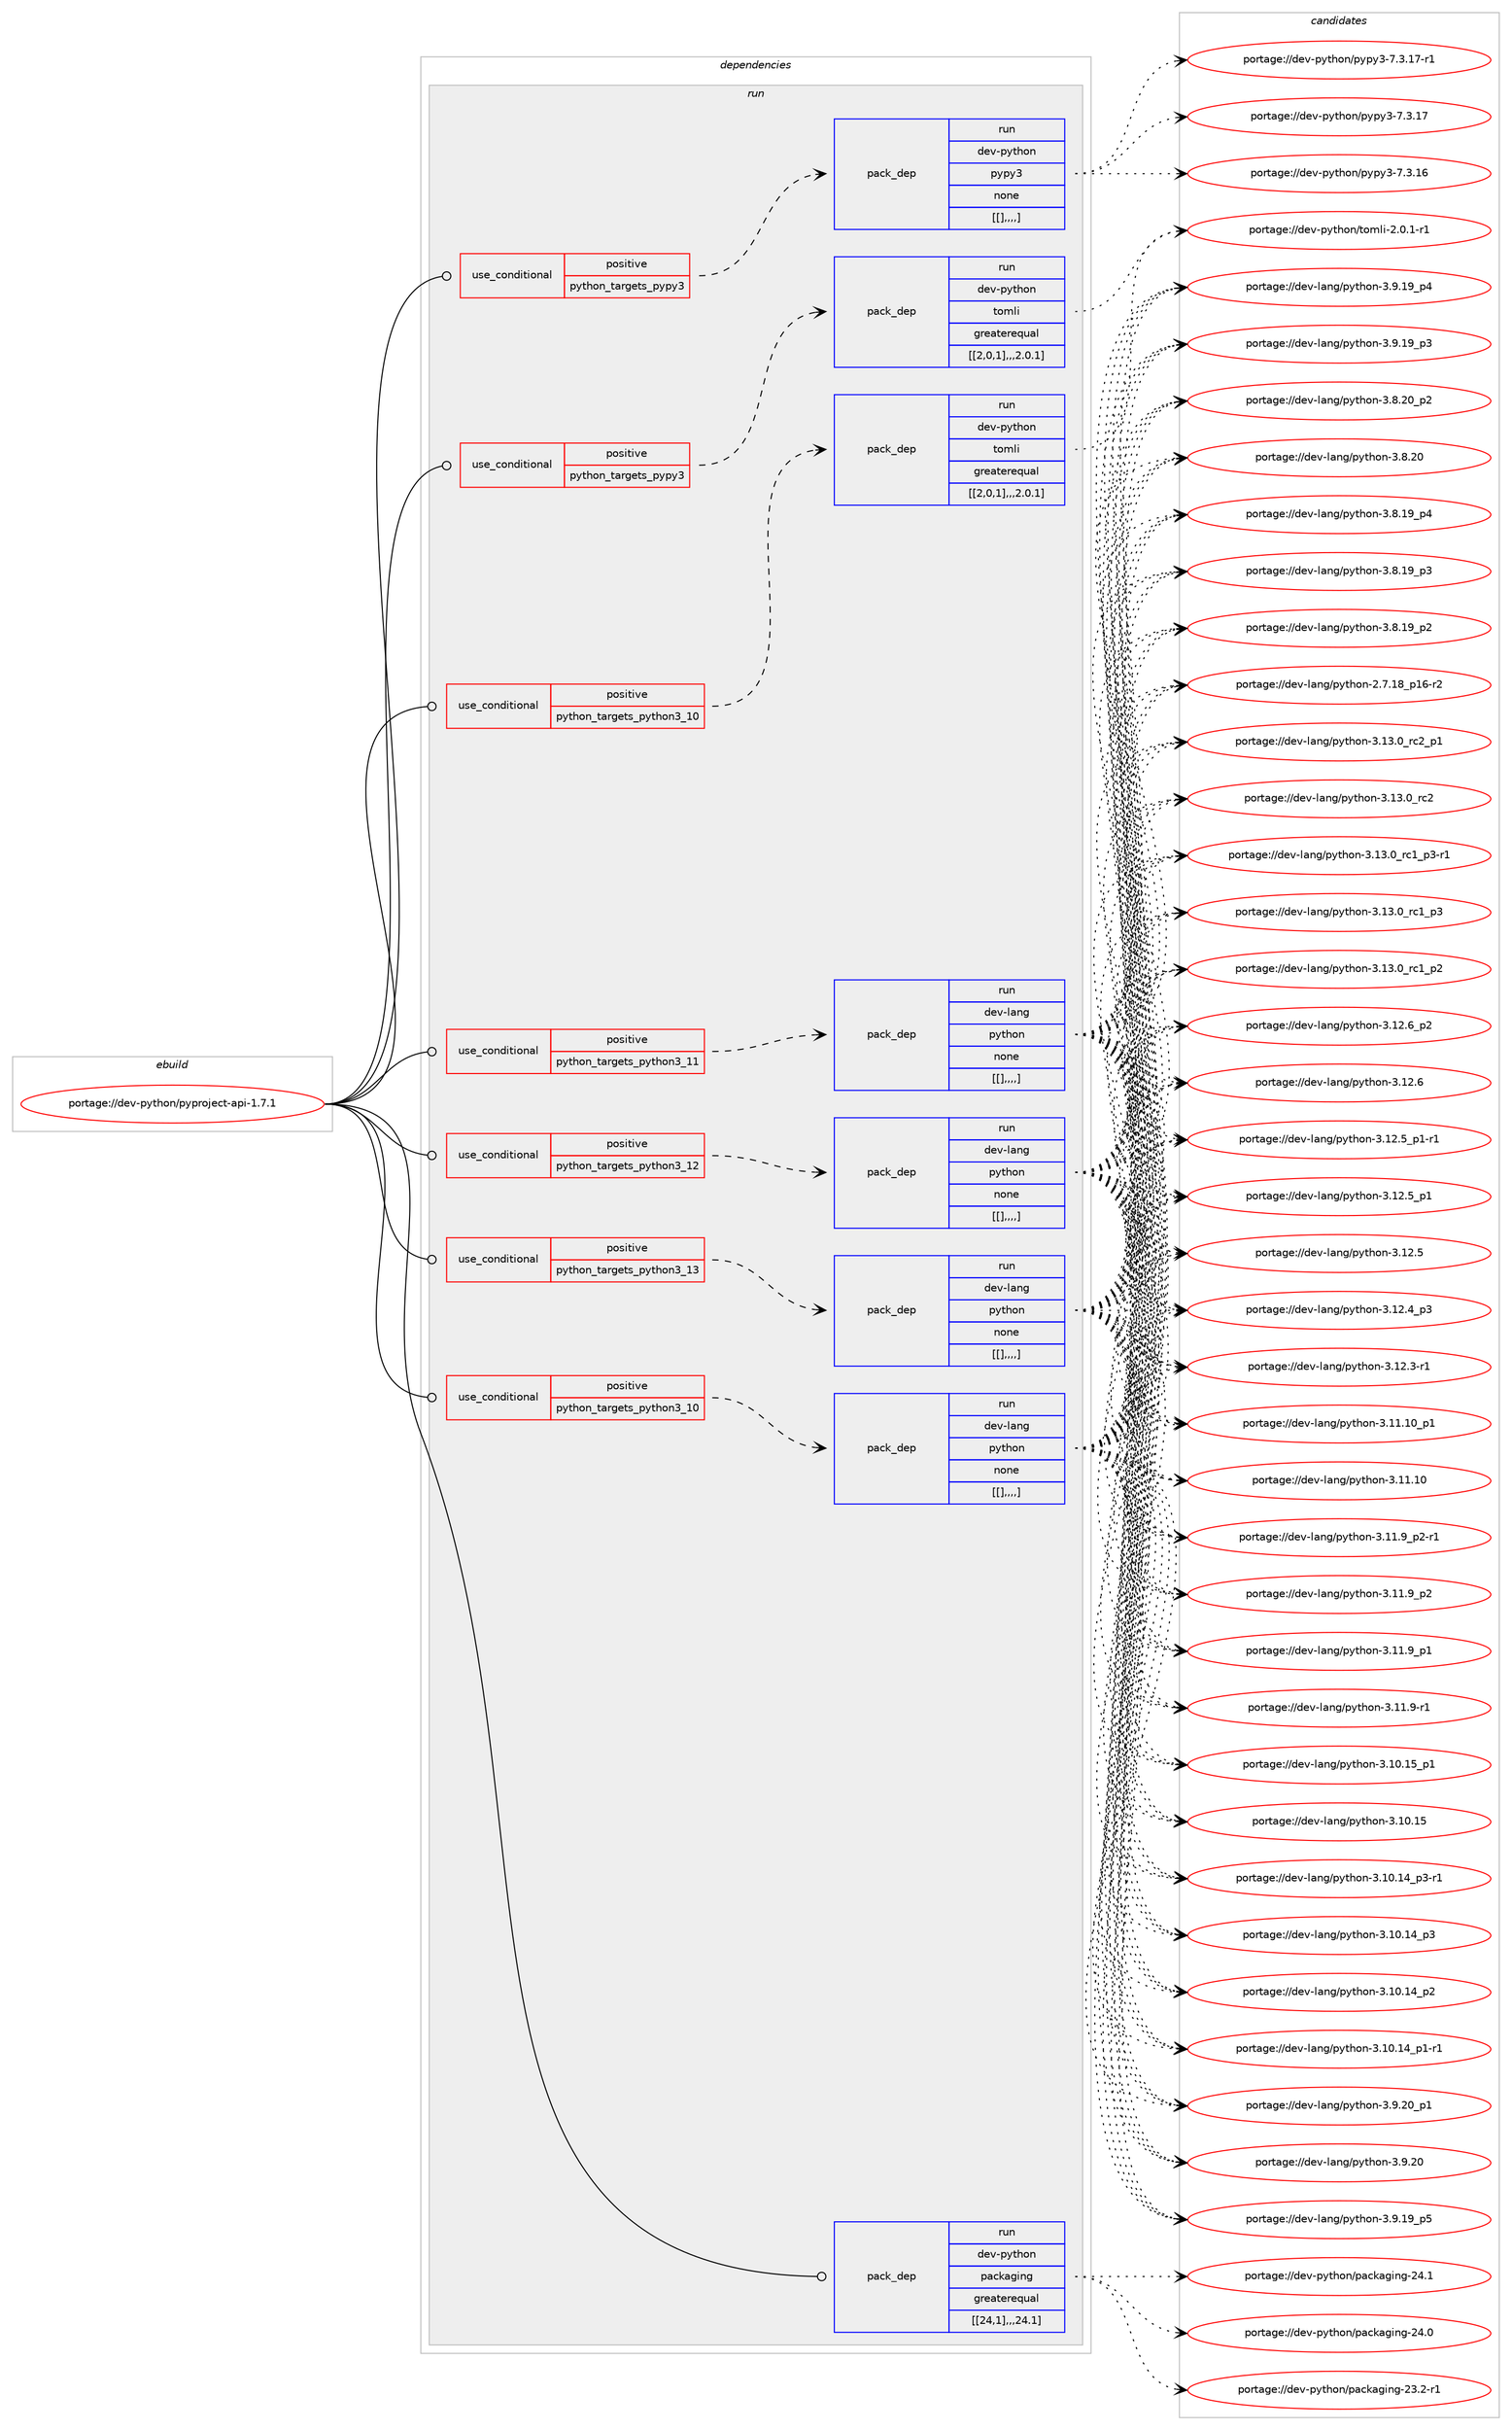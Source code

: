 digraph prolog {

# *************
# Graph options
# *************

newrank=true;
concentrate=true;
compound=true;
graph [rankdir=LR,fontname=Helvetica,fontsize=10,ranksep=1.5];#, ranksep=2.5, nodesep=0.2];
edge  [arrowhead=vee];
node  [fontname=Helvetica,fontsize=10];

# **********
# The ebuild
# **********

subgraph cluster_leftcol {
color=gray;
label=<<i>ebuild</i>>;
id [label="portage://dev-python/pyproject-api-1.7.1", color=red, width=4, href="../dev-python/pyproject-api-1.7.1.svg"];
}

# ****************
# The dependencies
# ****************

subgraph cluster_midcol {
color=gray;
label=<<i>dependencies</i>>;
subgraph cluster_compile {
fillcolor="#eeeeee";
style=filled;
label=<<i>compile</i>>;
}
subgraph cluster_compileandrun {
fillcolor="#eeeeee";
style=filled;
label=<<i>compile and run</i>>;
}
subgraph cluster_run {
fillcolor="#eeeeee";
style=filled;
label=<<i>run</i>>;
subgraph cond38870 {
dependency160300 [label=<<TABLE BORDER="0" CELLBORDER="1" CELLSPACING="0" CELLPADDING="4"><TR><TD ROWSPAN="3" CELLPADDING="10">use_conditional</TD></TR><TR><TD>positive</TD></TR><TR><TD>python_targets_pypy3</TD></TR></TABLE>>, shape=none, color=red];
subgraph pack120204 {
dependency160301 [label=<<TABLE BORDER="0" CELLBORDER="1" CELLSPACING="0" CELLPADDING="4" WIDTH="220"><TR><TD ROWSPAN="6" CELLPADDING="30">pack_dep</TD></TR><TR><TD WIDTH="110">run</TD></TR><TR><TD>dev-python</TD></TR><TR><TD>pypy3</TD></TR><TR><TD>none</TD></TR><TR><TD>[[],,,,]</TD></TR></TABLE>>, shape=none, color=blue];
}
dependency160300:e -> dependency160301:w [weight=20,style="dashed",arrowhead="vee"];
}
id:e -> dependency160300:w [weight=20,style="solid",arrowhead="odot"];
subgraph cond38871 {
dependency160302 [label=<<TABLE BORDER="0" CELLBORDER="1" CELLSPACING="0" CELLPADDING="4"><TR><TD ROWSPAN="3" CELLPADDING="10">use_conditional</TD></TR><TR><TD>positive</TD></TR><TR><TD>python_targets_pypy3</TD></TR></TABLE>>, shape=none, color=red];
subgraph pack120205 {
dependency160303 [label=<<TABLE BORDER="0" CELLBORDER="1" CELLSPACING="0" CELLPADDING="4" WIDTH="220"><TR><TD ROWSPAN="6" CELLPADDING="30">pack_dep</TD></TR><TR><TD WIDTH="110">run</TD></TR><TR><TD>dev-python</TD></TR><TR><TD>tomli</TD></TR><TR><TD>greaterequal</TD></TR><TR><TD>[[2,0,1],,,2.0.1]</TD></TR></TABLE>>, shape=none, color=blue];
}
dependency160302:e -> dependency160303:w [weight=20,style="dashed",arrowhead="vee"];
}
id:e -> dependency160302:w [weight=20,style="solid",arrowhead="odot"];
subgraph cond38872 {
dependency160304 [label=<<TABLE BORDER="0" CELLBORDER="1" CELLSPACING="0" CELLPADDING="4"><TR><TD ROWSPAN="3" CELLPADDING="10">use_conditional</TD></TR><TR><TD>positive</TD></TR><TR><TD>python_targets_python3_10</TD></TR></TABLE>>, shape=none, color=red];
subgraph pack120206 {
dependency160305 [label=<<TABLE BORDER="0" CELLBORDER="1" CELLSPACING="0" CELLPADDING="4" WIDTH="220"><TR><TD ROWSPAN="6" CELLPADDING="30">pack_dep</TD></TR><TR><TD WIDTH="110">run</TD></TR><TR><TD>dev-lang</TD></TR><TR><TD>python</TD></TR><TR><TD>none</TD></TR><TR><TD>[[],,,,]</TD></TR></TABLE>>, shape=none, color=blue];
}
dependency160304:e -> dependency160305:w [weight=20,style="dashed",arrowhead="vee"];
}
id:e -> dependency160304:w [weight=20,style="solid",arrowhead="odot"];
subgraph cond38873 {
dependency160306 [label=<<TABLE BORDER="0" CELLBORDER="1" CELLSPACING="0" CELLPADDING="4"><TR><TD ROWSPAN="3" CELLPADDING="10">use_conditional</TD></TR><TR><TD>positive</TD></TR><TR><TD>python_targets_python3_10</TD></TR></TABLE>>, shape=none, color=red];
subgraph pack120207 {
dependency160307 [label=<<TABLE BORDER="0" CELLBORDER="1" CELLSPACING="0" CELLPADDING="4" WIDTH="220"><TR><TD ROWSPAN="6" CELLPADDING="30">pack_dep</TD></TR><TR><TD WIDTH="110">run</TD></TR><TR><TD>dev-python</TD></TR><TR><TD>tomli</TD></TR><TR><TD>greaterequal</TD></TR><TR><TD>[[2,0,1],,,2.0.1]</TD></TR></TABLE>>, shape=none, color=blue];
}
dependency160306:e -> dependency160307:w [weight=20,style="dashed",arrowhead="vee"];
}
id:e -> dependency160306:w [weight=20,style="solid",arrowhead="odot"];
subgraph cond38874 {
dependency160308 [label=<<TABLE BORDER="0" CELLBORDER="1" CELLSPACING="0" CELLPADDING="4"><TR><TD ROWSPAN="3" CELLPADDING="10">use_conditional</TD></TR><TR><TD>positive</TD></TR><TR><TD>python_targets_python3_11</TD></TR></TABLE>>, shape=none, color=red];
subgraph pack120208 {
dependency160309 [label=<<TABLE BORDER="0" CELLBORDER="1" CELLSPACING="0" CELLPADDING="4" WIDTH="220"><TR><TD ROWSPAN="6" CELLPADDING="30">pack_dep</TD></TR><TR><TD WIDTH="110">run</TD></TR><TR><TD>dev-lang</TD></TR><TR><TD>python</TD></TR><TR><TD>none</TD></TR><TR><TD>[[],,,,]</TD></TR></TABLE>>, shape=none, color=blue];
}
dependency160308:e -> dependency160309:w [weight=20,style="dashed",arrowhead="vee"];
}
id:e -> dependency160308:w [weight=20,style="solid",arrowhead="odot"];
subgraph cond38875 {
dependency160310 [label=<<TABLE BORDER="0" CELLBORDER="1" CELLSPACING="0" CELLPADDING="4"><TR><TD ROWSPAN="3" CELLPADDING="10">use_conditional</TD></TR><TR><TD>positive</TD></TR><TR><TD>python_targets_python3_12</TD></TR></TABLE>>, shape=none, color=red];
subgraph pack120209 {
dependency160311 [label=<<TABLE BORDER="0" CELLBORDER="1" CELLSPACING="0" CELLPADDING="4" WIDTH="220"><TR><TD ROWSPAN="6" CELLPADDING="30">pack_dep</TD></TR><TR><TD WIDTH="110">run</TD></TR><TR><TD>dev-lang</TD></TR><TR><TD>python</TD></TR><TR><TD>none</TD></TR><TR><TD>[[],,,,]</TD></TR></TABLE>>, shape=none, color=blue];
}
dependency160310:e -> dependency160311:w [weight=20,style="dashed",arrowhead="vee"];
}
id:e -> dependency160310:w [weight=20,style="solid",arrowhead="odot"];
subgraph cond38876 {
dependency160312 [label=<<TABLE BORDER="0" CELLBORDER="1" CELLSPACING="0" CELLPADDING="4"><TR><TD ROWSPAN="3" CELLPADDING="10">use_conditional</TD></TR><TR><TD>positive</TD></TR><TR><TD>python_targets_python3_13</TD></TR></TABLE>>, shape=none, color=red];
subgraph pack120210 {
dependency160313 [label=<<TABLE BORDER="0" CELLBORDER="1" CELLSPACING="0" CELLPADDING="4" WIDTH="220"><TR><TD ROWSPAN="6" CELLPADDING="30">pack_dep</TD></TR><TR><TD WIDTH="110">run</TD></TR><TR><TD>dev-lang</TD></TR><TR><TD>python</TD></TR><TR><TD>none</TD></TR><TR><TD>[[],,,,]</TD></TR></TABLE>>, shape=none, color=blue];
}
dependency160312:e -> dependency160313:w [weight=20,style="dashed",arrowhead="vee"];
}
id:e -> dependency160312:w [weight=20,style="solid",arrowhead="odot"];
subgraph pack120211 {
dependency160314 [label=<<TABLE BORDER="0" CELLBORDER="1" CELLSPACING="0" CELLPADDING="4" WIDTH="220"><TR><TD ROWSPAN="6" CELLPADDING="30">pack_dep</TD></TR><TR><TD WIDTH="110">run</TD></TR><TR><TD>dev-python</TD></TR><TR><TD>packaging</TD></TR><TR><TD>greaterequal</TD></TR><TR><TD>[[24,1],,,24.1]</TD></TR></TABLE>>, shape=none, color=blue];
}
id:e -> dependency160314:w [weight=20,style="solid",arrowhead="odot"];
}
}

# **************
# The candidates
# **************

subgraph cluster_choices {
rank=same;
color=gray;
label=<<i>candidates</i>>;

subgraph choice120204 {
color=black;
nodesep=1;
choice100101118451121211161041111104711212111212151455546514649554511449 [label="portage://dev-python/pypy3-7.3.17-r1", color=red, width=4,href="../dev-python/pypy3-7.3.17-r1.svg"];
choice10010111845112121116104111110471121211121215145554651464955 [label="portage://dev-python/pypy3-7.3.17", color=red, width=4,href="../dev-python/pypy3-7.3.17.svg"];
choice10010111845112121116104111110471121211121215145554651464954 [label="portage://dev-python/pypy3-7.3.16", color=red, width=4,href="../dev-python/pypy3-7.3.16.svg"];
dependency160301:e -> choice100101118451121211161041111104711212111212151455546514649554511449:w [style=dotted,weight="100"];
dependency160301:e -> choice10010111845112121116104111110471121211121215145554651464955:w [style=dotted,weight="100"];
dependency160301:e -> choice10010111845112121116104111110471121211121215145554651464954:w [style=dotted,weight="100"];
}
subgraph choice120205 {
color=black;
nodesep=1;
choice10010111845112121116104111110471161111091081054550464846494511449 [label="portage://dev-python/tomli-2.0.1-r1", color=red, width=4,href="../dev-python/tomli-2.0.1-r1.svg"];
dependency160303:e -> choice10010111845112121116104111110471161111091081054550464846494511449:w [style=dotted,weight="100"];
}
subgraph choice120206 {
color=black;
nodesep=1;
choice100101118451089711010347112121116104111110455146495146489511499509511249 [label="portage://dev-lang/python-3.13.0_rc2_p1", color=red, width=4,href="../dev-lang/python-3.13.0_rc2_p1.svg"];
choice10010111845108971101034711212111610411111045514649514648951149950 [label="portage://dev-lang/python-3.13.0_rc2", color=red, width=4,href="../dev-lang/python-3.13.0_rc2.svg"];
choice1001011184510897110103471121211161041111104551464951464895114994995112514511449 [label="portage://dev-lang/python-3.13.0_rc1_p3-r1", color=red, width=4,href="../dev-lang/python-3.13.0_rc1_p3-r1.svg"];
choice100101118451089711010347112121116104111110455146495146489511499499511251 [label="portage://dev-lang/python-3.13.0_rc1_p3", color=red, width=4,href="../dev-lang/python-3.13.0_rc1_p3.svg"];
choice100101118451089711010347112121116104111110455146495146489511499499511250 [label="portage://dev-lang/python-3.13.0_rc1_p2", color=red, width=4,href="../dev-lang/python-3.13.0_rc1_p2.svg"];
choice100101118451089711010347112121116104111110455146495046549511250 [label="portage://dev-lang/python-3.12.6_p2", color=red, width=4,href="../dev-lang/python-3.12.6_p2.svg"];
choice10010111845108971101034711212111610411111045514649504654 [label="portage://dev-lang/python-3.12.6", color=red, width=4,href="../dev-lang/python-3.12.6.svg"];
choice1001011184510897110103471121211161041111104551464950465395112494511449 [label="portage://dev-lang/python-3.12.5_p1-r1", color=red, width=4,href="../dev-lang/python-3.12.5_p1-r1.svg"];
choice100101118451089711010347112121116104111110455146495046539511249 [label="portage://dev-lang/python-3.12.5_p1", color=red, width=4,href="../dev-lang/python-3.12.5_p1.svg"];
choice10010111845108971101034711212111610411111045514649504653 [label="portage://dev-lang/python-3.12.5", color=red, width=4,href="../dev-lang/python-3.12.5.svg"];
choice100101118451089711010347112121116104111110455146495046529511251 [label="portage://dev-lang/python-3.12.4_p3", color=red, width=4,href="../dev-lang/python-3.12.4_p3.svg"];
choice100101118451089711010347112121116104111110455146495046514511449 [label="portage://dev-lang/python-3.12.3-r1", color=red, width=4,href="../dev-lang/python-3.12.3-r1.svg"];
choice10010111845108971101034711212111610411111045514649494649489511249 [label="portage://dev-lang/python-3.11.10_p1", color=red, width=4,href="../dev-lang/python-3.11.10_p1.svg"];
choice1001011184510897110103471121211161041111104551464949464948 [label="portage://dev-lang/python-3.11.10", color=red, width=4,href="../dev-lang/python-3.11.10.svg"];
choice1001011184510897110103471121211161041111104551464949465795112504511449 [label="portage://dev-lang/python-3.11.9_p2-r1", color=red, width=4,href="../dev-lang/python-3.11.9_p2-r1.svg"];
choice100101118451089711010347112121116104111110455146494946579511250 [label="portage://dev-lang/python-3.11.9_p2", color=red, width=4,href="../dev-lang/python-3.11.9_p2.svg"];
choice100101118451089711010347112121116104111110455146494946579511249 [label="portage://dev-lang/python-3.11.9_p1", color=red, width=4,href="../dev-lang/python-3.11.9_p1.svg"];
choice100101118451089711010347112121116104111110455146494946574511449 [label="portage://dev-lang/python-3.11.9-r1", color=red, width=4,href="../dev-lang/python-3.11.9-r1.svg"];
choice10010111845108971101034711212111610411111045514649484649539511249 [label="portage://dev-lang/python-3.10.15_p1", color=red, width=4,href="../dev-lang/python-3.10.15_p1.svg"];
choice1001011184510897110103471121211161041111104551464948464953 [label="portage://dev-lang/python-3.10.15", color=red, width=4,href="../dev-lang/python-3.10.15.svg"];
choice100101118451089711010347112121116104111110455146494846495295112514511449 [label="portage://dev-lang/python-3.10.14_p3-r1", color=red, width=4,href="../dev-lang/python-3.10.14_p3-r1.svg"];
choice10010111845108971101034711212111610411111045514649484649529511251 [label="portage://dev-lang/python-3.10.14_p3", color=red, width=4,href="../dev-lang/python-3.10.14_p3.svg"];
choice10010111845108971101034711212111610411111045514649484649529511250 [label="portage://dev-lang/python-3.10.14_p2", color=red, width=4,href="../dev-lang/python-3.10.14_p2.svg"];
choice100101118451089711010347112121116104111110455146494846495295112494511449 [label="portage://dev-lang/python-3.10.14_p1-r1", color=red, width=4,href="../dev-lang/python-3.10.14_p1-r1.svg"];
choice100101118451089711010347112121116104111110455146574650489511249 [label="portage://dev-lang/python-3.9.20_p1", color=red, width=4,href="../dev-lang/python-3.9.20_p1.svg"];
choice10010111845108971101034711212111610411111045514657465048 [label="portage://dev-lang/python-3.9.20", color=red, width=4,href="../dev-lang/python-3.9.20.svg"];
choice100101118451089711010347112121116104111110455146574649579511253 [label="portage://dev-lang/python-3.9.19_p5", color=red, width=4,href="../dev-lang/python-3.9.19_p5.svg"];
choice100101118451089711010347112121116104111110455146574649579511252 [label="portage://dev-lang/python-3.9.19_p4", color=red, width=4,href="../dev-lang/python-3.9.19_p4.svg"];
choice100101118451089711010347112121116104111110455146574649579511251 [label="portage://dev-lang/python-3.9.19_p3", color=red, width=4,href="../dev-lang/python-3.9.19_p3.svg"];
choice100101118451089711010347112121116104111110455146564650489511250 [label="portage://dev-lang/python-3.8.20_p2", color=red, width=4,href="../dev-lang/python-3.8.20_p2.svg"];
choice10010111845108971101034711212111610411111045514656465048 [label="portage://dev-lang/python-3.8.20", color=red, width=4,href="../dev-lang/python-3.8.20.svg"];
choice100101118451089711010347112121116104111110455146564649579511252 [label="portage://dev-lang/python-3.8.19_p4", color=red, width=4,href="../dev-lang/python-3.8.19_p4.svg"];
choice100101118451089711010347112121116104111110455146564649579511251 [label="portage://dev-lang/python-3.8.19_p3", color=red, width=4,href="../dev-lang/python-3.8.19_p3.svg"];
choice100101118451089711010347112121116104111110455146564649579511250 [label="portage://dev-lang/python-3.8.19_p2", color=red, width=4,href="../dev-lang/python-3.8.19_p2.svg"];
choice100101118451089711010347112121116104111110455046554649569511249544511450 [label="portage://dev-lang/python-2.7.18_p16-r2", color=red, width=4,href="../dev-lang/python-2.7.18_p16-r2.svg"];
dependency160305:e -> choice100101118451089711010347112121116104111110455146495146489511499509511249:w [style=dotted,weight="100"];
dependency160305:e -> choice10010111845108971101034711212111610411111045514649514648951149950:w [style=dotted,weight="100"];
dependency160305:e -> choice1001011184510897110103471121211161041111104551464951464895114994995112514511449:w [style=dotted,weight="100"];
dependency160305:e -> choice100101118451089711010347112121116104111110455146495146489511499499511251:w [style=dotted,weight="100"];
dependency160305:e -> choice100101118451089711010347112121116104111110455146495146489511499499511250:w [style=dotted,weight="100"];
dependency160305:e -> choice100101118451089711010347112121116104111110455146495046549511250:w [style=dotted,weight="100"];
dependency160305:e -> choice10010111845108971101034711212111610411111045514649504654:w [style=dotted,weight="100"];
dependency160305:e -> choice1001011184510897110103471121211161041111104551464950465395112494511449:w [style=dotted,weight="100"];
dependency160305:e -> choice100101118451089711010347112121116104111110455146495046539511249:w [style=dotted,weight="100"];
dependency160305:e -> choice10010111845108971101034711212111610411111045514649504653:w [style=dotted,weight="100"];
dependency160305:e -> choice100101118451089711010347112121116104111110455146495046529511251:w [style=dotted,weight="100"];
dependency160305:e -> choice100101118451089711010347112121116104111110455146495046514511449:w [style=dotted,weight="100"];
dependency160305:e -> choice10010111845108971101034711212111610411111045514649494649489511249:w [style=dotted,weight="100"];
dependency160305:e -> choice1001011184510897110103471121211161041111104551464949464948:w [style=dotted,weight="100"];
dependency160305:e -> choice1001011184510897110103471121211161041111104551464949465795112504511449:w [style=dotted,weight="100"];
dependency160305:e -> choice100101118451089711010347112121116104111110455146494946579511250:w [style=dotted,weight="100"];
dependency160305:e -> choice100101118451089711010347112121116104111110455146494946579511249:w [style=dotted,weight="100"];
dependency160305:e -> choice100101118451089711010347112121116104111110455146494946574511449:w [style=dotted,weight="100"];
dependency160305:e -> choice10010111845108971101034711212111610411111045514649484649539511249:w [style=dotted,weight="100"];
dependency160305:e -> choice1001011184510897110103471121211161041111104551464948464953:w [style=dotted,weight="100"];
dependency160305:e -> choice100101118451089711010347112121116104111110455146494846495295112514511449:w [style=dotted,weight="100"];
dependency160305:e -> choice10010111845108971101034711212111610411111045514649484649529511251:w [style=dotted,weight="100"];
dependency160305:e -> choice10010111845108971101034711212111610411111045514649484649529511250:w [style=dotted,weight="100"];
dependency160305:e -> choice100101118451089711010347112121116104111110455146494846495295112494511449:w [style=dotted,weight="100"];
dependency160305:e -> choice100101118451089711010347112121116104111110455146574650489511249:w [style=dotted,weight="100"];
dependency160305:e -> choice10010111845108971101034711212111610411111045514657465048:w [style=dotted,weight="100"];
dependency160305:e -> choice100101118451089711010347112121116104111110455146574649579511253:w [style=dotted,weight="100"];
dependency160305:e -> choice100101118451089711010347112121116104111110455146574649579511252:w [style=dotted,weight="100"];
dependency160305:e -> choice100101118451089711010347112121116104111110455146574649579511251:w [style=dotted,weight="100"];
dependency160305:e -> choice100101118451089711010347112121116104111110455146564650489511250:w [style=dotted,weight="100"];
dependency160305:e -> choice10010111845108971101034711212111610411111045514656465048:w [style=dotted,weight="100"];
dependency160305:e -> choice100101118451089711010347112121116104111110455146564649579511252:w [style=dotted,weight="100"];
dependency160305:e -> choice100101118451089711010347112121116104111110455146564649579511251:w [style=dotted,weight="100"];
dependency160305:e -> choice100101118451089711010347112121116104111110455146564649579511250:w [style=dotted,weight="100"];
dependency160305:e -> choice100101118451089711010347112121116104111110455046554649569511249544511450:w [style=dotted,weight="100"];
}
subgraph choice120207 {
color=black;
nodesep=1;
choice10010111845112121116104111110471161111091081054550464846494511449 [label="portage://dev-python/tomli-2.0.1-r1", color=red, width=4,href="../dev-python/tomli-2.0.1-r1.svg"];
dependency160307:e -> choice10010111845112121116104111110471161111091081054550464846494511449:w [style=dotted,weight="100"];
}
subgraph choice120208 {
color=black;
nodesep=1;
choice100101118451089711010347112121116104111110455146495146489511499509511249 [label="portage://dev-lang/python-3.13.0_rc2_p1", color=red, width=4,href="../dev-lang/python-3.13.0_rc2_p1.svg"];
choice10010111845108971101034711212111610411111045514649514648951149950 [label="portage://dev-lang/python-3.13.0_rc2", color=red, width=4,href="../dev-lang/python-3.13.0_rc2.svg"];
choice1001011184510897110103471121211161041111104551464951464895114994995112514511449 [label="portage://dev-lang/python-3.13.0_rc1_p3-r1", color=red, width=4,href="../dev-lang/python-3.13.0_rc1_p3-r1.svg"];
choice100101118451089711010347112121116104111110455146495146489511499499511251 [label="portage://dev-lang/python-3.13.0_rc1_p3", color=red, width=4,href="../dev-lang/python-3.13.0_rc1_p3.svg"];
choice100101118451089711010347112121116104111110455146495146489511499499511250 [label="portage://dev-lang/python-3.13.0_rc1_p2", color=red, width=4,href="../dev-lang/python-3.13.0_rc1_p2.svg"];
choice100101118451089711010347112121116104111110455146495046549511250 [label="portage://dev-lang/python-3.12.6_p2", color=red, width=4,href="../dev-lang/python-3.12.6_p2.svg"];
choice10010111845108971101034711212111610411111045514649504654 [label="portage://dev-lang/python-3.12.6", color=red, width=4,href="../dev-lang/python-3.12.6.svg"];
choice1001011184510897110103471121211161041111104551464950465395112494511449 [label="portage://dev-lang/python-3.12.5_p1-r1", color=red, width=4,href="../dev-lang/python-3.12.5_p1-r1.svg"];
choice100101118451089711010347112121116104111110455146495046539511249 [label="portage://dev-lang/python-3.12.5_p1", color=red, width=4,href="../dev-lang/python-3.12.5_p1.svg"];
choice10010111845108971101034711212111610411111045514649504653 [label="portage://dev-lang/python-3.12.5", color=red, width=4,href="../dev-lang/python-3.12.5.svg"];
choice100101118451089711010347112121116104111110455146495046529511251 [label="portage://dev-lang/python-3.12.4_p3", color=red, width=4,href="../dev-lang/python-3.12.4_p3.svg"];
choice100101118451089711010347112121116104111110455146495046514511449 [label="portage://dev-lang/python-3.12.3-r1", color=red, width=4,href="../dev-lang/python-3.12.3-r1.svg"];
choice10010111845108971101034711212111610411111045514649494649489511249 [label="portage://dev-lang/python-3.11.10_p1", color=red, width=4,href="../dev-lang/python-3.11.10_p1.svg"];
choice1001011184510897110103471121211161041111104551464949464948 [label="portage://dev-lang/python-3.11.10", color=red, width=4,href="../dev-lang/python-3.11.10.svg"];
choice1001011184510897110103471121211161041111104551464949465795112504511449 [label="portage://dev-lang/python-3.11.9_p2-r1", color=red, width=4,href="../dev-lang/python-3.11.9_p2-r1.svg"];
choice100101118451089711010347112121116104111110455146494946579511250 [label="portage://dev-lang/python-3.11.9_p2", color=red, width=4,href="../dev-lang/python-3.11.9_p2.svg"];
choice100101118451089711010347112121116104111110455146494946579511249 [label="portage://dev-lang/python-3.11.9_p1", color=red, width=4,href="../dev-lang/python-3.11.9_p1.svg"];
choice100101118451089711010347112121116104111110455146494946574511449 [label="portage://dev-lang/python-3.11.9-r1", color=red, width=4,href="../dev-lang/python-3.11.9-r1.svg"];
choice10010111845108971101034711212111610411111045514649484649539511249 [label="portage://dev-lang/python-3.10.15_p1", color=red, width=4,href="../dev-lang/python-3.10.15_p1.svg"];
choice1001011184510897110103471121211161041111104551464948464953 [label="portage://dev-lang/python-3.10.15", color=red, width=4,href="../dev-lang/python-3.10.15.svg"];
choice100101118451089711010347112121116104111110455146494846495295112514511449 [label="portage://dev-lang/python-3.10.14_p3-r1", color=red, width=4,href="../dev-lang/python-3.10.14_p3-r1.svg"];
choice10010111845108971101034711212111610411111045514649484649529511251 [label="portage://dev-lang/python-3.10.14_p3", color=red, width=4,href="../dev-lang/python-3.10.14_p3.svg"];
choice10010111845108971101034711212111610411111045514649484649529511250 [label="portage://dev-lang/python-3.10.14_p2", color=red, width=4,href="../dev-lang/python-3.10.14_p2.svg"];
choice100101118451089711010347112121116104111110455146494846495295112494511449 [label="portage://dev-lang/python-3.10.14_p1-r1", color=red, width=4,href="../dev-lang/python-3.10.14_p1-r1.svg"];
choice100101118451089711010347112121116104111110455146574650489511249 [label="portage://dev-lang/python-3.9.20_p1", color=red, width=4,href="../dev-lang/python-3.9.20_p1.svg"];
choice10010111845108971101034711212111610411111045514657465048 [label="portage://dev-lang/python-3.9.20", color=red, width=4,href="../dev-lang/python-3.9.20.svg"];
choice100101118451089711010347112121116104111110455146574649579511253 [label="portage://dev-lang/python-3.9.19_p5", color=red, width=4,href="../dev-lang/python-3.9.19_p5.svg"];
choice100101118451089711010347112121116104111110455146574649579511252 [label="portage://dev-lang/python-3.9.19_p4", color=red, width=4,href="../dev-lang/python-3.9.19_p4.svg"];
choice100101118451089711010347112121116104111110455146574649579511251 [label="portage://dev-lang/python-3.9.19_p3", color=red, width=4,href="../dev-lang/python-3.9.19_p3.svg"];
choice100101118451089711010347112121116104111110455146564650489511250 [label="portage://dev-lang/python-3.8.20_p2", color=red, width=4,href="../dev-lang/python-3.8.20_p2.svg"];
choice10010111845108971101034711212111610411111045514656465048 [label="portage://dev-lang/python-3.8.20", color=red, width=4,href="../dev-lang/python-3.8.20.svg"];
choice100101118451089711010347112121116104111110455146564649579511252 [label="portage://dev-lang/python-3.8.19_p4", color=red, width=4,href="../dev-lang/python-3.8.19_p4.svg"];
choice100101118451089711010347112121116104111110455146564649579511251 [label="portage://dev-lang/python-3.8.19_p3", color=red, width=4,href="../dev-lang/python-3.8.19_p3.svg"];
choice100101118451089711010347112121116104111110455146564649579511250 [label="portage://dev-lang/python-3.8.19_p2", color=red, width=4,href="../dev-lang/python-3.8.19_p2.svg"];
choice100101118451089711010347112121116104111110455046554649569511249544511450 [label="portage://dev-lang/python-2.7.18_p16-r2", color=red, width=4,href="../dev-lang/python-2.7.18_p16-r2.svg"];
dependency160309:e -> choice100101118451089711010347112121116104111110455146495146489511499509511249:w [style=dotted,weight="100"];
dependency160309:e -> choice10010111845108971101034711212111610411111045514649514648951149950:w [style=dotted,weight="100"];
dependency160309:e -> choice1001011184510897110103471121211161041111104551464951464895114994995112514511449:w [style=dotted,weight="100"];
dependency160309:e -> choice100101118451089711010347112121116104111110455146495146489511499499511251:w [style=dotted,weight="100"];
dependency160309:e -> choice100101118451089711010347112121116104111110455146495146489511499499511250:w [style=dotted,weight="100"];
dependency160309:e -> choice100101118451089711010347112121116104111110455146495046549511250:w [style=dotted,weight="100"];
dependency160309:e -> choice10010111845108971101034711212111610411111045514649504654:w [style=dotted,weight="100"];
dependency160309:e -> choice1001011184510897110103471121211161041111104551464950465395112494511449:w [style=dotted,weight="100"];
dependency160309:e -> choice100101118451089711010347112121116104111110455146495046539511249:w [style=dotted,weight="100"];
dependency160309:e -> choice10010111845108971101034711212111610411111045514649504653:w [style=dotted,weight="100"];
dependency160309:e -> choice100101118451089711010347112121116104111110455146495046529511251:w [style=dotted,weight="100"];
dependency160309:e -> choice100101118451089711010347112121116104111110455146495046514511449:w [style=dotted,weight="100"];
dependency160309:e -> choice10010111845108971101034711212111610411111045514649494649489511249:w [style=dotted,weight="100"];
dependency160309:e -> choice1001011184510897110103471121211161041111104551464949464948:w [style=dotted,weight="100"];
dependency160309:e -> choice1001011184510897110103471121211161041111104551464949465795112504511449:w [style=dotted,weight="100"];
dependency160309:e -> choice100101118451089711010347112121116104111110455146494946579511250:w [style=dotted,weight="100"];
dependency160309:e -> choice100101118451089711010347112121116104111110455146494946579511249:w [style=dotted,weight="100"];
dependency160309:e -> choice100101118451089711010347112121116104111110455146494946574511449:w [style=dotted,weight="100"];
dependency160309:e -> choice10010111845108971101034711212111610411111045514649484649539511249:w [style=dotted,weight="100"];
dependency160309:e -> choice1001011184510897110103471121211161041111104551464948464953:w [style=dotted,weight="100"];
dependency160309:e -> choice100101118451089711010347112121116104111110455146494846495295112514511449:w [style=dotted,weight="100"];
dependency160309:e -> choice10010111845108971101034711212111610411111045514649484649529511251:w [style=dotted,weight="100"];
dependency160309:e -> choice10010111845108971101034711212111610411111045514649484649529511250:w [style=dotted,weight="100"];
dependency160309:e -> choice100101118451089711010347112121116104111110455146494846495295112494511449:w [style=dotted,weight="100"];
dependency160309:e -> choice100101118451089711010347112121116104111110455146574650489511249:w [style=dotted,weight="100"];
dependency160309:e -> choice10010111845108971101034711212111610411111045514657465048:w [style=dotted,weight="100"];
dependency160309:e -> choice100101118451089711010347112121116104111110455146574649579511253:w [style=dotted,weight="100"];
dependency160309:e -> choice100101118451089711010347112121116104111110455146574649579511252:w [style=dotted,weight="100"];
dependency160309:e -> choice100101118451089711010347112121116104111110455146574649579511251:w [style=dotted,weight="100"];
dependency160309:e -> choice100101118451089711010347112121116104111110455146564650489511250:w [style=dotted,weight="100"];
dependency160309:e -> choice10010111845108971101034711212111610411111045514656465048:w [style=dotted,weight="100"];
dependency160309:e -> choice100101118451089711010347112121116104111110455146564649579511252:w [style=dotted,weight="100"];
dependency160309:e -> choice100101118451089711010347112121116104111110455146564649579511251:w [style=dotted,weight="100"];
dependency160309:e -> choice100101118451089711010347112121116104111110455146564649579511250:w [style=dotted,weight="100"];
dependency160309:e -> choice100101118451089711010347112121116104111110455046554649569511249544511450:w [style=dotted,weight="100"];
}
subgraph choice120209 {
color=black;
nodesep=1;
choice100101118451089711010347112121116104111110455146495146489511499509511249 [label="portage://dev-lang/python-3.13.0_rc2_p1", color=red, width=4,href="../dev-lang/python-3.13.0_rc2_p1.svg"];
choice10010111845108971101034711212111610411111045514649514648951149950 [label="portage://dev-lang/python-3.13.0_rc2", color=red, width=4,href="../dev-lang/python-3.13.0_rc2.svg"];
choice1001011184510897110103471121211161041111104551464951464895114994995112514511449 [label="portage://dev-lang/python-3.13.0_rc1_p3-r1", color=red, width=4,href="../dev-lang/python-3.13.0_rc1_p3-r1.svg"];
choice100101118451089711010347112121116104111110455146495146489511499499511251 [label="portage://dev-lang/python-3.13.0_rc1_p3", color=red, width=4,href="../dev-lang/python-3.13.0_rc1_p3.svg"];
choice100101118451089711010347112121116104111110455146495146489511499499511250 [label="portage://dev-lang/python-3.13.0_rc1_p2", color=red, width=4,href="../dev-lang/python-3.13.0_rc1_p2.svg"];
choice100101118451089711010347112121116104111110455146495046549511250 [label="portage://dev-lang/python-3.12.6_p2", color=red, width=4,href="../dev-lang/python-3.12.6_p2.svg"];
choice10010111845108971101034711212111610411111045514649504654 [label="portage://dev-lang/python-3.12.6", color=red, width=4,href="../dev-lang/python-3.12.6.svg"];
choice1001011184510897110103471121211161041111104551464950465395112494511449 [label="portage://dev-lang/python-3.12.5_p1-r1", color=red, width=4,href="../dev-lang/python-3.12.5_p1-r1.svg"];
choice100101118451089711010347112121116104111110455146495046539511249 [label="portage://dev-lang/python-3.12.5_p1", color=red, width=4,href="../dev-lang/python-3.12.5_p1.svg"];
choice10010111845108971101034711212111610411111045514649504653 [label="portage://dev-lang/python-3.12.5", color=red, width=4,href="../dev-lang/python-3.12.5.svg"];
choice100101118451089711010347112121116104111110455146495046529511251 [label="portage://dev-lang/python-3.12.4_p3", color=red, width=4,href="../dev-lang/python-3.12.4_p3.svg"];
choice100101118451089711010347112121116104111110455146495046514511449 [label="portage://dev-lang/python-3.12.3-r1", color=red, width=4,href="../dev-lang/python-3.12.3-r1.svg"];
choice10010111845108971101034711212111610411111045514649494649489511249 [label="portage://dev-lang/python-3.11.10_p1", color=red, width=4,href="../dev-lang/python-3.11.10_p1.svg"];
choice1001011184510897110103471121211161041111104551464949464948 [label="portage://dev-lang/python-3.11.10", color=red, width=4,href="../dev-lang/python-3.11.10.svg"];
choice1001011184510897110103471121211161041111104551464949465795112504511449 [label="portage://dev-lang/python-3.11.9_p2-r1", color=red, width=4,href="../dev-lang/python-3.11.9_p2-r1.svg"];
choice100101118451089711010347112121116104111110455146494946579511250 [label="portage://dev-lang/python-3.11.9_p2", color=red, width=4,href="../dev-lang/python-3.11.9_p2.svg"];
choice100101118451089711010347112121116104111110455146494946579511249 [label="portage://dev-lang/python-3.11.9_p1", color=red, width=4,href="../dev-lang/python-3.11.9_p1.svg"];
choice100101118451089711010347112121116104111110455146494946574511449 [label="portage://dev-lang/python-3.11.9-r1", color=red, width=4,href="../dev-lang/python-3.11.9-r1.svg"];
choice10010111845108971101034711212111610411111045514649484649539511249 [label="portage://dev-lang/python-3.10.15_p1", color=red, width=4,href="../dev-lang/python-3.10.15_p1.svg"];
choice1001011184510897110103471121211161041111104551464948464953 [label="portage://dev-lang/python-3.10.15", color=red, width=4,href="../dev-lang/python-3.10.15.svg"];
choice100101118451089711010347112121116104111110455146494846495295112514511449 [label="portage://dev-lang/python-3.10.14_p3-r1", color=red, width=4,href="../dev-lang/python-3.10.14_p3-r1.svg"];
choice10010111845108971101034711212111610411111045514649484649529511251 [label="portage://dev-lang/python-3.10.14_p3", color=red, width=4,href="../dev-lang/python-3.10.14_p3.svg"];
choice10010111845108971101034711212111610411111045514649484649529511250 [label="portage://dev-lang/python-3.10.14_p2", color=red, width=4,href="../dev-lang/python-3.10.14_p2.svg"];
choice100101118451089711010347112121116104111110455146494846495295112494511449 [label="portage://dev-lang/python-3.10.14_p1-r1", color=red, width=4,href="../dev-lang/python-3.10.14_p1-r1.svg"];
choice100101118451089711010347112121116104111110455146574650489511249 [label="portage://dev-lang/python-3.9.20_p1", color=red, width=4,href="../dev-lang/python-3.9.20_p1.svg"];
choice10010111845108971101034711212111610411111045514657465048 [label="portage://dev-lang/python-3.9.20", color=red, width=4,href="../dev-lang/python-3.9.20.svg"];
choice100101118451089711010347112121116104111110455146574649579511253 [label="portage://dev-lang/python-3.9.19_p5", color=red, width=4,href="../dev-lang/python-3.9.19_p5.svg"];
choice100101118451089711010347112121116104111110455146574649579511252 [label="portage://dev-lang/python-3.9.19_p4", color=red, width=4,href="../dev-lang/python-3.9.19_p4.svg"];
choice100101118451089711010347112121116104111110455146574649579511251 [label="portage://dev-lang/python-3.9.19_p3", color=red, width=4,href="../dev-lang/python-3.9.19_p3.svg"];
choice100101118451089711010347112121116104111110455146564650489511250 [label="portage://dev-lang/python-3.8.20_p2", color=red, width=4,href="../dev-lang/python-3.8.20_p2.svg"];
choice10010111845108971101034711212111610411111045514656465048 [label="portage://dev-lang/python-3.8.20", color=red, width=4,href="../dev-lang/python-3.8.20.svg"];
choice100101118451089711010347112121116104111110455146564649579511252 [label="portage://dev-lang/python-3.8.19_p4", color=red, width=4,href="../dev-lang/python-3.8.19_p4.svg"];
choice100101118451089711010347112121116104111110455146564649579511251 [label="portage://dev-lang/python-3.8.19_p3", color=red, width=4,href="../dev-lang/python-3.8.19_p3.svg"];
choice100101118451089711010347112121116104111110455146564649579511250 [label="portage://dev-lang/python-3.8.19_p2", color=red, width=4,href="../dev-lang/python-3.8.19_p2.svg"];
choice100101118451089711010347112121116104111110455046554649569511249544511450 [label="portage://dev-lang/python-2.7.18_p16-r2", color=red, width=4,href="../dev-lang/python-2.7.18_p16-r2.svg"];
dependency160311:e -> choice100101118451089711010347112121116104111110455146495146489511499509511249:w [style=dotted,weight="100"];
dependency160311:e -> choice10010111845108971101034711212111610411111045514649514648951149950:w [style=dotted,weight="100"];
dependency160311:e -> choice1001011184510897110103471121211161041111104551464951464895114994995112514511449:w [style=dotted,weight="100"];
dependency160311:e -> choice100101118451089711010347112121116104111110455146495146489511499499511251:w [style=dotted,weight="100"];
dependency160311:e -> choice100101118451089711010347112121116104111110455146495146489511499499511250:w [style=dotted,weight="100"];
dependency160311:e -> choice100101118451089711010347112121116104111110455146495046549511250:w [style=dotted,weight="100"];
dependency160311:e -> choice10010111845108971101034711212111610411111045514649504654:w [style=dotted,weight="100"];
dependency160311:e -> choice1001011184510897110103471121211161041111104551464950465395112494511449:w [style=dotted,weight="100"];
dependency160311:e -> choice100101118451089711010347112121116104111110455146495046539511249:w [style=dotted,weight="100"];
dependency160311:e -> choice10010111845108971101034711212111610411111045514649504653:w [style=dotted,weight="100"];
dependency160311:e -> choice100101118451089711010347112121116104111110455146495046529511251:w [style=dotted,weight="100"];
dependency160311:e -> choice100101118451089711010347112121116104111110455146495046514511449:w [style=dotted,weight="100"];
dependency160311:e -> choice10010111845108971101034711212111610411111045514649494649489511249:w [style=dotted,weight="100"];
dependency160311:e -> choice1001011184510897110103471121211161041111104551464949464948:w [style=dotted,weight="100"];
dependency160311:e -> choice1001011184510897110103471121211161041111104551464949465795112504511449:w [style=dotted,weight="100"];
dependency160311:e -> choice100101118451089711010347112121116104111110455146494946579511250:w [style=dotted,weight="100"];
dependency160311:e -> choice100101118451089711010347112121116104111110455146494946579511249:w [style=dotted,weight="100"];
dependency160311:e -> choice100101118451089711010347112121116104111110455146494946574511449:w [style=dotted,weight="100"];
dependency160311:e -> choice10010111845108971101034711212111610411111045514649484649539511249:w [style=dotted,weight="100"];
dependency160311:e -> choice1001011184510897110103471121211161041111104551464948464953:w [style=dotted,weight="100"];
dependency160311:e -> choice100101118451089711010347112121116104111110455146494846495295112514511449:w [style=dotted,weight="100"];
dependency160311:e -> choice10010111845108971101034711212111610411111045514649484649529511251:w [style=dotted,weight="100"];
dependency160311:e -> choice10010111845108971101034711212111610411111045514649484649529511250:w [style=dotted,weight="100"];
dependency160311:e -> choice100101118451089711010347112121116104111110455146494846495295112494511449:w [style=dotted,weight="100"];
dependency160311:e -> choice100101118451089711010347112121116104111110455146574650489511249:w [style=dotted,weight="100"];
dependency160311:e -> choice10010111845108971101034711212111610411111045514657465048:w [style=dotted,weight="100"];
dependency160311:e -> choice100101118451089711010347112121116104111110455146574649579511253:w [style=dotted,weight="100"];
dependency160311:e -> choice100101118451089711010347112121116104111110455146574649579511252:w [style=dotted,weight="100"];
dependency160311:e -> choice100101118451089711010347112121116104111110455146574649579511251:w [style=dotted,weight="100"];
dependency160311:e -> choice100101118451089711010347112121116104111110455146564650489511250:w [style=dotted,weight="100"];
dependency160311:e -> choice10010111845108971101034711212111610411111045514656465048:w [style=dotted,weight="100"];
dependency160311:e -> choice100101118451089711010347112121116104111110455146564649579511252:w [style=dotted,weight="100"];
dependency160311:e -> choice100101118451089711010347112121116104111110455146564649579511251:w [style=dotted,weight="100"];
dependency160311:e -> choice100101118451089711010347112121116104111110455146564649579511250:w [style=dotted,weight="100"];
dependency160311:e -> choice100101118451089711010347112121116104111110455046554649569511249544511450:w [style=dotted,weight="100"];
}
subgraph choice120210 {
color=black;
nodesep=1;
choice100101118451089711010347112121116104111110455146495146489511499509511249 [label="portage://dev-lang/python-3.13.0_rc2_p1", color=red, width=4,href="../dev-lang/python-3.13.0_rc2_p1.svg"];
choice10010111845108971101034711212111610411111045514649514648951149950 [label="portage://dev-lang/python-3.13.0_rc2", color=red, width=4,href="../dev-lang/python-3.13.0_rc2.svg"];
choice1001011184510897110103471121211161041111104551464951464895114994995112514511449 [label="portage://dev-lang/python-3.13.0_rc1_p3-r1", color=red, width=4,href="../dev-lang/python-3.13.0_rc1_p3-r1.svg"];
choice100101118451089711010347112121116104111110455146495146489511499499511251 [label="portage://dev-lang/python-3.13.0_rc1_p3", color=red, width=4,href="../dev-lang/python-3.13.0_rc1_p3.svg"];
choice100101118451089711010347112121116104111110455146495146489511499499511250 [label="portage://dev-lang/python-3.13.0_rc1_p2", color=red, width=4,href="../dev-lang/python-3.13.0_rc1_p2.svg"];
choice100101118451089711010347112121116104111110455146495046549511250 [label="portage://dev-lang/python-3.12.6_p2", color=red, width=4,href="../dev-lang/python-3.12.6_p2.svg"];
choice10010111845108971101034711212111610411111045514649504654 [label="portage://dev-lang/python-3.12.6", color=red, width=4,href="../dev-lang/python-3.12.6.svg"];
choice1001011184510897110103471121211161041111104551464950465395112494511449 [label="portage://dev-lang/python-3.12.5_p1-r1", color=red, width=4,href="../dev-lang/python-3.12.5_p1-r1.svg"];
choice100101118451089711010347112121116104111110455146495046539511249 [label="portage://dev-lang/python-3.12.5_p1", color=red, width=4,href="../dev-lang/python-3.12.5_p1.svg"];
choice10010111845108971101034711212111610411111045514649504653 [label="portage://dev-lang/python-3.12.5", color=red, width=4,href="../dev-lang/python-3.12.5.svg"];
choice100101118451089711010347112121116104111110455146495046529511251 [label="portage://dev-lang/python-3.12.4_p3", color=red, width=4,href="../dev-lang/python-3.12.4_p3.svg"];
choice100101118451089711010347112121116104111110455146495046514511449 [label="portage://dev-lang/python-3.12.3-r1", color=red, width=4,href="../dev-lang/python-3.12.3-r1.svg"];
choice10010111845108971101034711212111610411111045514649494649489511249 [label="portage://dev-lang/python-3.11.10_p1", color=red, width=4,href="../dev-lang/python-3.11.10_p1.svg"];
choice1001011184510897110103471121211161041111104551464949464948 [label="portage://dev-lang/python-3.11.10", color=red, width=4,href="../dev-lang/python-3.11.10.svg"];
choice1001011184510897110103471121211161041111104551464949465795112504511449 [label="portage://dev-lang/python-3.11.9_p2-r1", color=red, width=4,href="../dev-lang/python-3.11.9_p2-r1.svg"];
choice100101118451089711010347112121116104111110455146494946579511250 [label="portage://dev-lang/python-3.11.9_p2", color=red, width=4,href="../dev-lang/python-3.11.9_p2.svg"];
choice100101118451089711010347112121116104111110455146494946579511249 [label="portage://dev-lang/python-3.11.9_p1", color=red, width=4,href="../dev-lang/python-3.11.9_p1.svg"];
choice100101118451089711010347112121116104111110455146494946574511449 [label="portage://dev-lang/python-3.11.9-r1", color=red, width=4,href="../dev-lang/python-3.11.9-r1.svg"];
choice10010111845108971101034711212111610411111045514649484649539511249 [label="portage://dev-lang/python-3.10.15_p1", color=red, width=4,href="../dev-lang/python-3.10.15_p1.svg"];
choice1001011184510897110103471121211161041111104551464948464953 [label="portage://dev-lang/python-3.10.15", color=red, width=4,href="../dev-lang/python-3.10.15.svg"];
choice100101118451089711010347112121116104111110455146494846495295112514511449 [label="portage://dev-lang/python-3.10.14_p3-r1", color=red, width=4,href="../dev-lang/python-3.10.14_p3-r1.svg"];
choice10010111845108971101034711212111610411111045514649484649529511251 [label="portage://dev-lang/python-3.10.14_p3", color=red, width=4,href="../dev-lang/python-3.10.14_p3.svg"];
choice10010111845108971101034711212111610411111045514649484649529511250 [label="portage://dev-lang/python-3.10.14_p2", color=red, width=4,href="../dev-lang/python-3.10.14_p2.svg"];
choice100101118451089711010347112121116104111110455146494846495295112494511449 [label="portage://dev-lang/python-3.10.14_p1-r1", color=red, width=4,href="../dev-lang/python-3.10.14_p1-r1.svg"];
choice100101118451089711010347112121116104111110455146574650489511249 [label="portage://dev-lang/python-3.9.20_p1", color=red, width=4,href="../dev-lang/python-3.9.20_p1.svg"];
choice10010111845108971101034711212111610411111045514657465048 [label="portage://dev-lang/python-3.9.20", color=red, width=4,href="../dev-lang/python-3.9.20.svg"];
choice100101118451089711010347112121116104111110455146574649579511253 [label="portage://dev-lang/python-3.9.19_p5", color=red, width=4,href="../dev-lang/python-3.9.19_p5.svg"];
choice100101118451089711010347112121116104111110455146574649579511252 [label="portage://dev-lang/python-3.9.19_p4", color=red, width=4,href="../dev-lang/python-3.9.19_p4.svg"];
choice100101118451089711010347112121116104111110455146574649579511251 [label="portage://dev-lang/python-3.9.19_p3", color=red, width=4,href="../dev-lang/python-3.9.19_p3.svg"];
choice100101118451089711010347112121116104111110455146564650489511250 [label="portage://dev-lang/python-3.8.20_p2", color=red, width=4,href="../dev-lang/python-3.8.20_p2.svg"];
choice10010111845108971101034711212111610411111045514656465048 [label="portage://dev-lang/python-3.8.20", color=red, width=4,href="../dev-lang/python-3.8.20.svg"];
choice100101118451089711010347112121116104111110455146564649579511252 [label="portage://dev-lang/python-3.8.19_p4", color=red, width=4,href="../dev-lang/python-3.8.19_p4.svg"];
choice100101118451089711010347112121116104111110455146564649579511251 [label="portage://dev-lang/python-3.8.19_p3", color=red, width=4,href="../dev-lang/python-3.8.19_p3.svg"];
choice100101118451089711010347112121116104111110455146564649579511250 [label="portage://dev-lang/python-3.8.19_p2", color=red, width=4,href="../dev-lang/python-3.8.19_p2.svg"];
choice100101118451089711010347112121116104111110455046554649569511249544511450 [label="portage://dev-lang/python-2.7.18_p16-r2", color=red, width=4,href="../dev-lang/python-2.7.18_p16-r2.svg"];
dependency160313:e -> choice100101118451089711010347112121116104111110455146495146489511499509511249:w [style=dotted,weight="100"];
dependency160313:e -> choice10010111845108971101034711212111610411111045514649514648951149950:w [style=dotted,weight="100"];
dependency160313:e -> choice1001011184510897110103471121211161041111104551464951464895114994995112514511449:w [style=dotted,weight="100"];
dependency160313:e -> choice100101118451089711010347112121116104111110455146495146489511499499511251:w [style=dotted,weight="100"];
dependency160313:e -> choice100101118451089711010347112121116104111110455146495146489511499499511250:w [style=dotted,weight="100"];
dependency160313:e -> choice100101118451089711010347112121116104111110455146495046549511250:w [style=dotted,weight="100"];
dependency160313:e -> choice10010111845108971101034711212111610411111045514649504654:w [style=dotted,weight="100"];
dependency160313:e -> choice1001011184510897110103471121211161041111104551464950465395112494511449:w [style=dotted,weight="100"];
dependency160313:e -> choice100101118451089711010347112121116104111110455146495046539511249:w [style=dotted,weight="100"];
dependency160313:e -> choice10010111845108971101034711212111610411111045514649504653:w [style=dotted,weight="100"];
dependency160313:e -> choice100101118451089711010347112121116104111110455146495046529511251:w [style=dotted,weight="100"];
dependency160313:e -> choice100101118451089711010347112121116104111110455146495046514511449:w [style=dotted,weight="100"];
dependency160313:e -> choice10010111845108971101034711212111610411111045514649494649489511249:w [style=dotted,weight="100"];
dependency160313:e -> choice1001011184510897110103471121211161041111104551464949464948:w [style=dotted,weight="100"];
dependency160313:e -> choice1001011184510897110103471121211161041111104551464949465795112504511449:w [style=dotted,weight="100"];
dependency160313:e -> choice100101118451089711010347112121116104111110455146494946579511250:w [style=dotted,weight="100"];
dependency160313:e -> choice100101118451089711010347112121116104111110455146494946579511249:w [style=dotted,weight="100"];
dependency160313:e -> choice100101118451089711010347112121116104111110455146494946574511449:w [style=dotted,weight="100"];
dependency160313:e -> choice10010111845108971101034711212111610411111045514649484649539511249:w [style=dotted,weight="100"];
dependency160313:e -> choice1001011184510897110103471121211161041111104551464948464953:w [style=dotted,weight="100"];
dependency160313:e -> choice100101118451089711010347112121116104111110455146494846495295112514511449:w [style=dotted,weight="100"];
dependency160313:e -> choice10010111845108971101034711212111610411111045514649484649529511251:w [style=dotted,weight="100"];
dependency160313:e -> choice10010111845108971101034711212111610411111045514649484649529511250:w [style=dotted,weight="100"];
dependency160313:e -> choice100101118451089711010347112121116104111110455146494846495295112494511449:w [style=dotted,weight="100"];
dependency160313:e -> choice100101118451089711010347112121116104111110455146574650489511249:w [style=dotted,weight="100"];
dependency160313:e -> choice10010111845108971101034711212111610411111045514657465048:w [style=dotted,weight="100"];
dependency160313:e -> choice100101118451089711010347112121116104111110455146574649579511253:w [style=dotted,weight="100"];
dependency160313:e -> choice100101118451089711010347112121116104111110455146574649579511252:w [style=dotted,weight="100"];
dependency160313:e -> choice100101118451089711010347112121116104111110455146574649579511251:w [style=dotted,weight="100"];
dependency160313:e -> choice100101118451089711010347112121116104111110455146564650489511250:w [style=dotted,weight="100"];
dependency160313:e -> choice10010111845108971101034711212111610411111045514656465048:w [style=dotted,weight="100"];
dependency160313:e -> choice100101118451089711010347112121116104111110455146564649579511252:w [style=dotted,weight="100"];
dependency160313:e -> choice100101118451089711010347112121116104111110455146564649579511251:w [style=dotted,weight="100"];
dependency160313:e -> choice100101118451089711010347112121116104111110455146564649579511250:w [style=dotted,weight="100"];
dependency160313:e -> choice100101118451089711010347112121116104111110455046554649569511249544511450:w [style=dotted,weight="100"];
}
subgraph choice120211 {
color=black;
nodesep=1;
choice10010111845112121116104111110471129799107971031051101034550524649 [label="portage://dev-python/packaging-24.1", color=red, width=4,href="../dev-python/packaging-24.1.svg"];
choice10010111845112121116104111110471129799107971031051101034550524648 [label="portage://dev-python/packaging-24.0", color=red, width=4,href="../dev-python/packaging-24.0.svg"];
choice100101118451121211161041111104711297991079710310511010345505146504511449 [label="portage://dev-python/packaging-23.2-r1", color=red, width=4,href="../dev-python/packaging-23.2-r1.svg"];
dependency160314:e -> choice10010111845112121116104111110471129799107971031051101034550524649:w [style=dotted,weight="100"];
dependency160314:e -> choice10010111845112121116104111110471129799107971031051101034550524648:w [style=dotted,weight="100"];
dependency160314:e -> choice100101118451121211161041111104711297991079710310511010345505146504511449:w [style=dotted,weight="100"];
}
}

}
